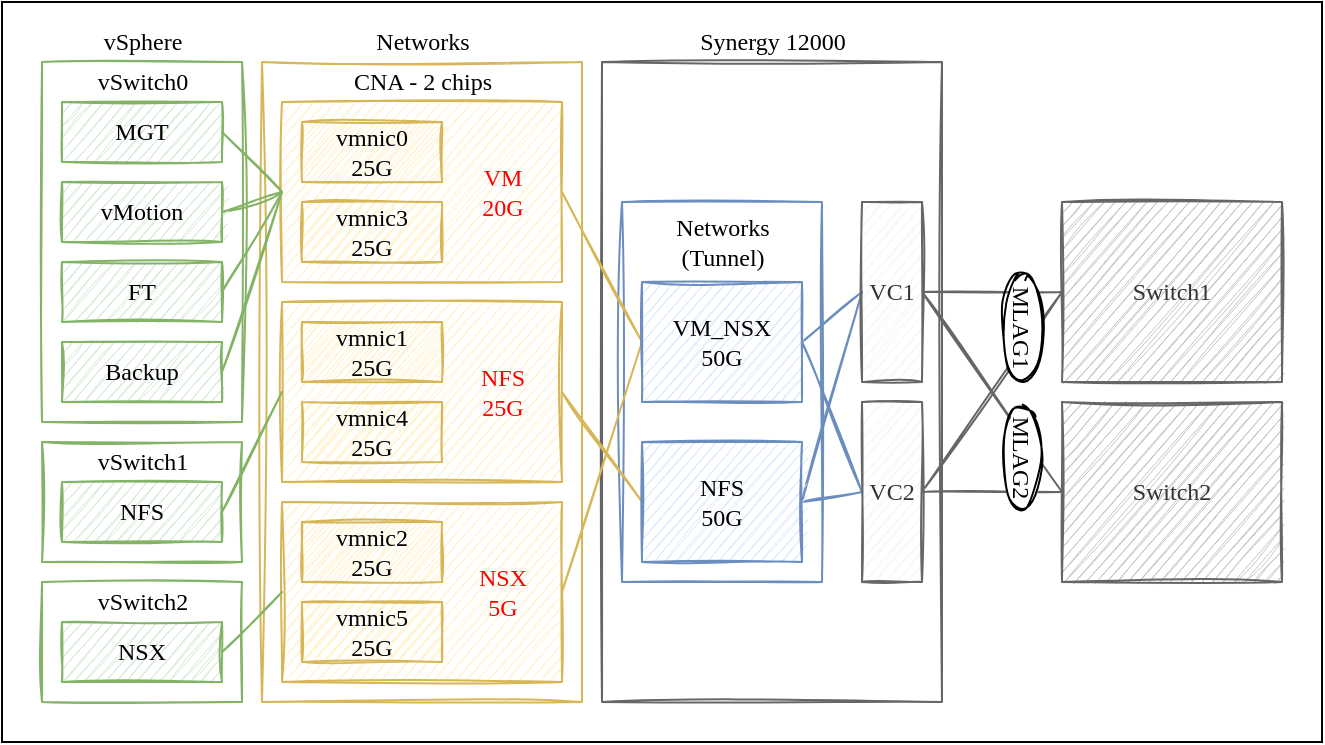 <mxfile version="15.8.6" type="github">
  <diagram id="8WjpjRhoSgxoVWKSzdAx" name="Page-1">
    <mxGraphModel dx="782" dy="716" grid="1" gridSize="10" guides="1" tooltips="1" connect="1" arrows="1" fold="1" page="1" pageScale="1" pageWidth="850" pageHeight="1100" math="0" shadow="0">
      <root>
        <mxCell id="0" />
        <mxCell id="1" parent="0" />
        <mxCell id="rObYeSCpx5tgW8fG9xQo-66" value="" style="rounded=0;whiteSpace=wrap;html=1;shadow=0;sketch=0;fillStyle=auto;fontFamily=Comic Sans MS;" vertex="1" parent="1">
          <mxGeometry x="20" y="30" width="660" height="370" as="geometry" />
        </mxCell>
        <mxCell id="rObYeSCpx5tgW8fG9xQo-18" value="" style="rounded=0;whiteSpace=wrap;html=1;sketch=1;fillColor=none;strokeColor=#666666;fontColor=#333333;fontFamily=Comic Sans MS;" vertex="1" parent="1">
          <mxGeometry x="320" y="60" width="170" height="320" as="geometry" />
        </mxCell>
        <mxCell id="rObYeSCpx5tgW8fG9xQo-51" value="" style="rounded=0;whiteSpace=wrap;html=1;sketch=1;fillColor=none;strokeColor=#6c8ebf;fontFamily=Comic Sans MS;" vertex="1" parent="1">
          <mxGeometry x="330" y="130" width="100" height="190" as="geometry" />
        </mxCell>
        <mxCell id="rObYeSCpx5tgW8fG9xQo-19" value="" style="rounded=0;whiteSpace=wrap;html=1;sketch=1;fillColor=none;strokeColor=#82b366;fontFamily=Comic Sans MS;" vertex="1" parent="1">
          <mxGeometry x="40" y="60" width="100" height="180" as="geometry" />
        </mxCell>
        <mxCell id="rObYeSCpx5tgW8fG9xQo-17" value="" style="rounded=0;whiteSpace=wrap;html=1;sketch=1;fillColor=none;strokeColor=#d6b656;fontFamily=Comic Sans MS;" vertex="1" parent="1">
          <mxGeometry x="150" y="60" width="160" height="320" as="geometry" />
        </mxCell>
        <mxCell id="rObYeSCpx5tgW8fG9xQo-14" style="edgeStyle=none;rounded=0;sketch=1;orthogonalLoop=1;jettySize=auto;html=1;exitX=1;exitY=0.5;exitDx=0;exitDy=0;entryX=0;entryY=0.5;entryDx=0;entryDy=0;endArrow=none;endFill=0;fillColor=#fff2cc;strokeColor=#d6b656;fontFamily=Comic Sans MS;" edge="1" parent="1" source="rObYeSCpx5tgW8fG9xQo-1" target="rObYeSCpx5tgW8fG9xQo-12">
          <mxGeometry relative="1" as="geometry" />
        </mxCell>
        <mxCell id="rObYeSCpx5tgW8fG9xQo-1" value="&lt;blockquote&gt;&lt;br&gt;&lt;/blockquote&gt;" style="rounded=0;whiteSpace=wrap;html=1;fillColor=#fff2cc;strokeColor=#d6b656;sketch=1;align=center;fontFamily=Comic Sans MS;" vertex="1" parent="1">
          <mxGeometry x="160" y="80" width="140" height="90" as="geometry" />
        </mxCell>
        <mxCell id="rObYeSCpx5tgW8fG9xQo-16" style="edgeStyle=none;rounded=0;sketch=1;orthogonalLoop=1;jettySize=auto;html=1;exitX=1;exitY=0.5;exitDx=0;exitDy=0;entryX=0;entryY=0.5;entryDx=0;entryDy=0;endArrow=none;endFill=0;fillColor=#fff2cc;strokeColor=#d6b656;fontFamily=Comic Sans MS;" edge="1" parent="1" source="rObYeSCpx5tgW8fG9xQo-2" target="rObYeSCpx5tgW8fG9xQo-13">
          <mxGeometry relative="1" as="geometry" />
        </mxCell>
        <mxCell id="rObYeSCpx5tgW8fG9xQo-2" value="&lt;div&gt;&lt;br&gt;&lt;/div&gt;&lt;div&gt;&lt;br&gt;&lt;/div&gt;" style="rounded=0;whiteSpace=wrap;html=1;fillColor=#fff2cc;strokeColor=#d6b656;sketch=1;fontFamily=Comic Sans MS;" vertex="1" parent="1">
          <mxGeometry x="160" y="180" width="140" height="90" as="geometry" />
        </mxCell>
        <mxCell id="rObYeSCpx5tgW8fG9xQo-15" style="edgeStyle=none;rounded=0;sketch=1;orthogonalLoop=1;jettySize=auto;html=1;exitX=1;exitY=0.5;exitDx=0;exitDy=0;endArrow=none;endFill=0;fillColor=#fff2cc;strokeColor=#d6b656;entryX=0;entryY=0.5;entryDx=0;entryDy=0;fontFamily=Comic Sans MS;" edge="1" parent="1" source="rObYeSCpx5tgW8fG9xQo-3" target="rObYeSCpx5tgW8fG9xQo-12">
          <mxGeometry relative="1" as="geometry">
            <mxPoint x="280" y="200" as="targetPoint" />
          </mxGeometry>
        </mxCell>
        <mxCell id="rObYeSCpx5tgW8fG9xQo-3" value="" style="rounded=0;whiteSpace=wrap;html=1;fillColor=#fff2cc;strokeColor=#d6b656;sketch=1;fontFamily=Comic Sans MS;" vertex="1" parent="1">
          <mxGeometry x="160" y="280" width="140" height="90" as="geometry" />
        </mxCell>
        <mxCell id="rObYeSCpx5tgW8fG9xQo-7" style="rounded=0;orthogonalLoop=1;jettySize=auto;html=1;exitX=1;exitY=0.5;exitDx=0;exitDy=0;entryX=0;entryY=0.5;entryDx=0;entryDy=0;endArrow=none;endFill=0;sketch=1;fillColor=#d5e8d4;strokeColor=#82b366;fontFamily=Comic Sans MS;" edge="1" parent="1" source="rObYeSCpx5tgW8fG9xQo-4" target="rObYeSCpx5tgW8fG9xQo-1">
          <mxGeometry relative="1" as="geometry">
            <mxPoint x="170" y="150" as="targetPoint" />
          </mxGeometry>
        </mxCell>
        <mxCell id="rObYeSCpx5tgW8fG9xQo-4" value="&lt;div&gt;MGT&lt;/div&gt;" style="rounded=0;whiteSpace=wrap;html=1;fillColor=#d5e8d4;strokeColor=#82b366;sketch=1;fontFamily=Comic Sans MS;" vertex="1" parent="1">
          <mxGeometry x="50" y="80" width="80" height="30" as="geometry" />
        </mxCell>
        <mxCell id="rObYeSCpx5tgW8fG9xQo-8" style="edgeStyle=none;rounded=0;orthogonalLoop=1;jettySize=auto;html=1;entryX=0;entryY=0.5;entryDx=0;entryDy=0;endArrow=none;endFill=0;sketch=1;fillColor=#d5e8d4;strokeColor=#82b366;exitX=1;exitY=0.5;exitDx=0;exitDy=0;fontFamily=Comic Sans MS;" edge="1" parent="1" source="rObYeSCpx5tgW8fG9xQo-5" target="rObYeSCpx5tgW8fG9xQo-1">
          <mxGeometry relative="1" as="geometry">
            <mxPoint x="170" y="150" as="targetPoint" />
          </mxGeometry>
        </mxCell>
        <mxCell id="rObYeSCpx5tgW8fG9xQo-5" value="vMotion" style="rounded=0;whiteSpace=wrap;html=1;fillColor=#d5e8d4;strokeColor=#82b366;sketch=1;fontFamily=Comic Sans MS;" vertex="1" parent="1">
          <mxGeometry x="50" y="120" width="80" height="30" as="geometry" />
        </mxCell>
        <mxCell id="rObYeSCpx5tgW8fG9xQo-11" style="edgeStyle=none;rounded=0;orthogonalLoop=1;jettySize=auto;html=1;exitX=1;exitY=0.5;exitDx=0;exitDy=0;endArrow=none;endFill=0;sketch=1;fillColor=#d5e8d4;strokeColor=#82b366;entryX=0;entryY=0.5;entryDx=0;entryDy=0;fontFamily=Comic Sans MS;" edge="1" parent="1" source="rObYeSCpx5tgW8fG9xQo-6" target="rObYeSCpx5tgW8fG9xQo-1">
          <mxGeometry relative="1" as="geometry">
            <mxPoint x="170" y="150" as="targetPoint" />
          </mxGeometry>
        </mxCell>
        <mxCell id="rObYeSCpx5tgW8fG9xQo-6" value="FT" style="rounded=0;whiteSpace=wrap;html=1;fillColor=#d5e8d4;strokeColor=#82b366;sketch=1;fontFamily=Comic Sans MS;" vertex="1" parent="1">
          <mxGeometry x="50" y="160" width="80" height="30" as="geometry" />
        </mxCell>
        <mxCell id="rObYeSCpx5tgW8fG9xQo-22" style="edgeStyle=none;rounded=0;sketch=1;orthogonalLoop=1;jettySize=auto;html=1;exitX=1;exitY=0.5;exitDx=0;exitDy=0;entryX=0;entryY=0.5;entryDx=0;entryDy=0;endArrow=none;endFill=0;fillColor=#dae8fc;strokeColor=#6c8ebf;fontFamily=Comic Sans MS;" edge="1" parent="1" source="rObYeSCpx5tgW8fG9xQo-12" target="rObYeSCpx5tgW8fG9xQo-20">
          <mxGeometry relative="1" as="geometry" />
        </mxCell>
        <mxCell id="rObYeSCpx5tgW8fG9xQo-24" style="edgeStyle=none;rounded=0;sketch=1;orthogonalLoop=1;jettySize=auto;html=1;exitX=1;exitY=0.5;exitDx=0;exitDy=0;entryX=0;entryY=0.5;entryDx=0;entryDy=0;endArrow=none;endFill=0;fillColor=#dae8fc;strokeColor=#6c8ebf;fontFamily=Comic Sans MS;" edge="1" parent="1" source="rObYeSCpx5tgW8fG9xQo-12" target="rObYeSCpx5tgW8fG9xQo-21">
          <mxGeometry relative="1" as="geometry" />
        </mxCell>
        <mxCell id="rObYeSCpx5tgW8fG9xQo-12" value="&lt;div&gt;VM_NSX&lt;/div&gt;&lt;div&gt;50G&lt;/div&gt;" style="rounded=0;whiteSpace=wrap;html=1;fillColor=#dae8fc;strokeColor=#6c8ebf;sketch=1;fontFamily=Comic Sans MS;" vertex="1" parent="1">
          <mxGeometry x="340" y="170" width="80" height="60" as="geometry" />
        </mxCell>
        <mxCell id="rObYeSCpx5tgW8fG9xQo-23" style="edgeStyle=none;rounded=0;sketch=1;orthogonalLoop=1;jettySize=auto;html=1;exitX=1;exitY=0.5;exitDx=0;exitDy=0;endArrow=none;endFill=0;entryX=0;entryY=0.5;entryDx=0;entryDy=0;fillColor=#dae8fc;strokeColor=#6c8ebf;fontFamily=Comic Sans MS;" edge="1" parent="1" source="rObYeSCpx5tgW8fG9xQo-13" target="rObYeSCpx5tgW8fG9xQo-20">
          <mxGeometry relative="1" as="geometry">
            <mxPoint x="460" y="170" as="targetPoint" />
          </mxGeometry>
        </mxCell>
        <mxCell id="rObYeSCpx5tgW8fG9xQo-25" style="edgeStyle=none;rounded=0;sketch=1;orthogonalLoop=1;jettySize=auto;html=1;exitX=1;exitY=0.5;exitDx=0;exitDy=0;endArrow=none;endFill=0;entryX=0;entryY=0.5;entryDx=0;entryDy=0;fillColor=#dae8fc;strokeColor=#6c8ebf;fontFamily=Comic Sans MS;" edge="1" parent="1" source="rObYeSCpx5tgW8fG9xQo-13" target="rObYeSCpx5tgW8fG9xQo-21">
          <mxGeometry relative="1" as="geometry">
            <mxPoint x="460" y="270.0" as="targetPoint" />
          </mxGeometry>
        </mxCell>
        <mxCell id="rObYeSCpx5tgW8fG9xQo-13" value="&lt;div&gt;NFS&lt;/div&gt;&lt;div&gt;50G&lt;br&gt;&lt;/div&gt;" style="rounded=0;whiteSpace=wrap;html=1;fillColor=#dae8fc;strokeColor=#6c8ebf;sketch=1;fontFamily=Comic Sans MS;" vertex="1" parent="1">
          <mxGeometry x="340" y="250" width="80" height="60" as="geometry" />
        </mxCell>
        <mxCell id="rObYeSCpx5tgW8fG9xQo-57" style="edgeStyle=none;rounded=0;sketch=1;orthogonalLoop=1;jettySize=auto;html=1;exitX=1;exitY=0.5;exitDx=0;exitDy=0;entryX=0;entryY=0.5;entryDx=0;entryDy=0;fontFamily=Comic Sans MS;fontColor=#FF0000;endArrow=none;endFill=0;fillColor=#f5f5f5;strokeColor=#666666;" edge="1" parent="1" source="rObYeSCpx5tgW8fG9xQo-20" target="rObYeSCpx5tgW8fG9xQo-55">
          <mxGeometry relative="1" as="geometry" />
        </mxCell>
        <mxCell id="rObYeSCpx5tgW8fG9xQo-59" style="edgeStyle=none;rounded=0;sketch=1;orthogonalLoop=1;jettySize=auto;html=1;exitX=1;exitY=0.5;exitDx=0;exitDy=0;entryX=0;entryY=0.5;entryDx=0;entryDy=0;fontFamily=Comic Sans MS;fontColor=#FF0000;endArrow=none;endFill=0;fillColor=#f5f5f5;strokeColor=#666666;" edge="1" parent="1" source="rObYeSCpx5tgW8fG9xQo-20" target="rObYeSCpx5tgW8fG9xQo-56">
          <mxGeometry relative="1" as="geometry" />
        </mxCell>
        <mxCell id="rObYeSCpx5tgW8fG9xQo-20" value="VC1" style="rounded=0;whiteSpace=wrap;html=1;sketch=1;fillColor=#f5f5f5;fontColor=#333333;strokeColor=#666666;fontFamily=Comic Sans MS;" vertex="1" parent="1">
          <mxGeometry x="450" y="130" width="30" height="90" as="geometry" />
        </mxCell>
        <mxCell id="rObYeSCpx5tgW8fG9xQo-58" style="edgeStyle=none;rounded=0;sketch=1;orthogonalLoop=1;jettySize=auto;html=1;entryX=0;entryY=0.5;entryDx=0;entryDy=0;fontFamily=Comic Sans MS;fontColor=#FF0000;endArrow=none;endFill=0;fillColor=#f5f5f5;strokeColor=#666666;" edge="1" parent="1" source="rObYeSCpx5tgW8fG9xQo-21" target="rObYeSCpx5tgW8fG9xQo-56">
          <mxGeometry relative="1" as="geometry" />
        </mxCell>
        <mxCell id="rObYeSCpx5tgW8fG9xQo-60" style="edgeStyle=none;rounded=0;sketch=1;orthogonalLoop=1;jettySize=auto;html=1;exitX=1;exitY=0.5;exitDx=0;exitDy=0;entryX=0;entryY=0.5;entryDx=0;entryDy=0;fontFamily=Comic Sans MS;fontColor=#FF0000;endArrow=none;endFill=0;fillColor=#f5f5f5;strokeColor=#666666;" edge="1" parent="1" source="rObYeSCpx5tgW8fG9xQo-21" target="rObYeSCpx5tgW8fG9xQo-55">
          <mxGeometry relative="1" as="geometry" />
        </mxCell>
        <mxCell id="rObYeSCpx5tgW8fG9xQo-21" value="&lt;div&gt;VC2&lt;/div&gt;" style="rounded=0;whiteSpace=wrap;html=1;sketch=1;fillColor=#f5f5f5;fontColor=#333333;strokeColor=#666666;fontFamily=Comic Sans MS;" vertex="1" parent="1">
          <mxGeometry x="450" y="230" width="30" height="90" as="geometry" />
        </mxCell>
        <mxCell id="rObYeSCpx5tgW8fG9xQo-26" value="" style="rounded=0;whiteSpace=wrap;html=1;sketch=1;fillColor=none;strokeColor=#82b366;fontFamily=Comic Sans MS;" vertex="1" parent="1">
          <mxGeometry x="40" y="250" width="100" height="60" as="geometry" />
        </mxCell>
        <mxCell id="rObYeSCpx5tgW8fG9xQo-32" style="edgeStyle=none;rounded=0;sketch=1;orthogonalLoop=1;jettySize=auto;html=1;exitX=1;exitY=0.5;exitDx=0;exitDy=0;entryX=0;entryY=0.5;entryDx=0;entryDy=0;endArrow=none;endFill=0;fillColor=#d5e8d4;strokeColor=#82b366;fontFamily=Comic Sans MS;" edge="1" parent="1" source="rObYeSCpx5tgW8fG9xQo-27" target="rObYeSCpx5tgW8fG9xQo-2">
          <mxGeometry relative="1" as="geometry" />
        </mxCell>
        <mxCell id="rObYeSCpx5tgW8fG9xQo-27" value="NFS" style="rounded=0;whiteSpace=wrap;html=1;fillColor=#d5e8d4;strokeColor=#82b366;sketch=1;fontFamily=Comic Sans MS;" vertex="1" parent="1">
          <mxGeometry x="50" y="270" width="80" height="30" as="geometry" />
        </mxCell>
        <mxCell id="rObYeSCpx5tgW8fG9xQo-28" value="" style="rounded=0;whiteSpace=wrap;html=1;sketch=1;fillColor=none;strokeColor=#82b366;fontFamily=Comic Sans MS;" vertex="1" parent="1">
          <mxGeometry x="40" y="320" width="100" height="60" as="geometry" />
        </mxCell>
        <mxCell id="rObYeSCpx5tgW8fG9xQo-33" style="edgeStyle=none;rounded=0;sketch=1;orthogonalLoop=1;jettySize=auto;html=1;exitX=1;exitY=0.5;exitDx=0;exitDy=0;entryX=0;entryY=0.5;entryDx=0;entryDy=0;endArrow=none;endFill=0;fillColor=#d5e8d4;strokeColor=#82b366;fontFamily=Comic Sans MS;" edge="1" parent="1" source="rObYeSCpx5tgW8fG9xQo-29" target="rObYeSCpx5tgW8fG9xQo-3">
          <mxGeometry relative="1" as="geometry" />
        </mxCell>
        <mxCell id="rObYeSCpx5tgW8fG9xQo-29" value="&lt;div&gt;NSX&lt;/div&gt;" style="rounded=0;whiteSpace=wrap;html=1;fillColor=#d5e8d4;strokeColor=#82b366;sketch=1;fontFamily=Comic Sans MS;" vertex="1" parent="1">
          <mxGeometry x="50" y="340" width="80" height="30" as="geometry" />
        </mxCell>
        <mxCell id="rObYeSCpx5tgW8fG9xQo-31" style="edgeStyle=none;rounded=0;sketch=1;orthogonalLoop=1;jettySize=auto;html=1;exitX=1;exitY=0.5;exitDx=0;exitDy=0;endArrow=none;endFill=0;fillColor=#d5e8d4;strokeColor=#82b366;entryX=0;entryY=0.5;entryDx=0;entryDy=0;fontFamily=Comic Sans MS;" edge="1" parent="1" source="rObYeSCpx5tgW8fG9xQo-30" target="rObYeSCpx5tgW8fG9xQo-1">
          <mxGeometry relative="1" as="geometry">
            <mxPoint x="170" y="150" as="targetPoint" />
          </mxGeometry>
        </mxCell>
        <mxCell id="rObYeSCpx5tgW8fG9xQo-30" value="&lt;div&gt;Backup&lt;/div&gt;" style="rounded=0;whiteSpace=wrap;html=1;fillColor=#d5e8d4;strokeColor=#82b366;sketch=1;fontFamily=Comic Sans MS;" vertex="1" parent="1">
          <mxGeometry x="50" y="200" width="80" height="30" as="geometry" />
        </mxCell>
        <mxCell id="rObYeSCpx5tgW8fG9xQo-34" value="vSwitch0" style="text;html=1;align=center;verticalAlign=middle;resizable=0;points=[];autosize=1;strokeColor=none;fillColor=none;sketch=1;fontFamily=Comic Sans MS;" vertex="1" parent="1">
          <mxGeometry x="55" y="60" width="70" height="20" as="geometry" />
        </mxCell>
        <mxCell id="rObYeSCpx5tgW8fG9xQo-35" value="&lt;div&gt;vSwitch1&lt;/div&gt;" style="text;html=1;align=center;verticalAlign=middle;resizable=0;points=[];autosize=1;strokeColor=none;fillColor=none;sketch=1;fontFamily=Comic Sans MS;" vertex="1" parent="1">
          <mxGeometry x="55" y="250" width="70" height="20" as="geometry" />
        </mxCell>
        <mxCell id="rObYeSCpx5tgW8fG9xQo-36" value="&lt;div&gt;vSwitch2&lt;/div&gt;" style="text;html=1;align=center;verticalAlign=middle;resizable=0;points=[];autosize=1;strokeColor=none;fillColor=none;sketch=1;fontFamily=Comic Sans MS;" vertex="1" parent="1">
          <mxGeometry x="55" y="320" width="70" height="20" as="geometry" />
        </mxCell>
        <mxCell id="rObYeSCpx5tgW8fG9xQo-37" value="&lt;div&gt;CNA - 2 chips&lt;/div&gt;" style="text;html=1;align=center;verticalAlign=middle;resizable=0;points=[];autosize=1;strokeColor=none;fillColor=none;sketch=1;fontFamily=Comic Sans MS;" vertex="1" parent="1">
          <mxGeometry x="185" y="60" width="90" height="20" as="geometry" />
        </mxCell>
        <mxCell id="rObYeSCpx5tgW8fG9xQo-38" value="&lt;div&gt;Networks&lt;/div&gt;&lt;div&gt;(Tunnel)&lt;/div&gt;" style="text;html=1;align=center;verticalAlign=middle;resizable=0;points=[];autosize=1;strokeColor=none;fillColor=none;sketch=1;fontFamily=Comic Sans MS;" vertex="1" parent="1">
          <mxGeometry x="345" y="135" width="70" height="30" as="geometry" />
        </mxCell>
        <mxCell id="rObYeSCpx5tgW8fG9xQo-39" value="&lt;div&gt;vmnic0&lt;/div&gt;25G" style="rounded=0;whiteSpace=wrap;html=1;fillColor=#fff2cc;strokeColor=#d6b656;sketch=1;fillStyle=auto;fontFamily=Comic Sans MS;" vertex="1" parent="1">
          <mxGeometry x="170" y="90" width="70" height="30" as="geometry" />
        </mxCell>
        <mxCell id="rObYeSCpx5tgW8fG9xQo-41" value="&lt;div&gt;VM&lt;/div&gt;&lt;div&gt;20G&lt;/div&gt;" style="text;html=1;align=center;verticalAlign=middle;resizable=0;points=[];autosize=1;strokeColor=none;fillColor=none;sketch=1;fontFamily=Comic Sans MS;fontColor=#FF0000;" vertex="1" parent="1">
          <mxGeometry x="250" y="110" width="40" height="30" as="geometry" />
        </mxCell>
        <mxCell id="rObYeSCpx5tgW8fG9xQo-42" value="&lt;div&gt;NFS&lt;br&gt;&lt;/div&gt;&lt;div&gt;25G&lt;/div&gt;" style="text;html=1;align=center;verticalAlign=middle;resizable=0;points=[];autosize=1;strokeColor=none;fillColor=none;sketch=1;fontFamily=Comic Sans MS;fontColor=#FF0000;" vertex="1" parent="1">
          <mxGeometry x="250" y="210" width="40" height="30" as="geometry" />
        </mxCell>
        <mxCell id="rObYeSCpx5tgW8fG9xQo-43" value="&lt;div&gt;NSX&lt;br&gt;&lt;/div&gt;&lt;div&gt;5G&lt;/div&gt;" style="text;html=1;align=center;verticalAlign=middle;resizable=0;points=[];autosize=1;strokeColor=none;fillColor=none;sketch=1;fontFamily=Comic Sans MS;fontColor=#FF0000;" vertex="1" parent="1">
          <mxGeometry x="250" y="310" width="40" height="30" as="geometry" />
        </mxCell>
        <mxCell id="rObYeSCpx5tgW8fG9xQo-45" value="&lt;div&gt;vmnic3&lt;/div&gt;25G" style="rounded=0;whiteSpace=wrap;html=1;fillColor=#fff2cc;strokeColor=#d6b656;sketch=1;fillStyle=hachure;fontFamily=Comic Sans MS;" vertex="1" parent="1">
          <mxGeometry x="170" y="130" width="70" height="30" as="geometry" />
        </mxCell>
        <mxCell id="rObYeSCpx5tgW8fG9xQo-46" value="&lt;div&gt;vmnic1&lt;/div&gt;&lt;div&gt;25G&lt;br&gt;&lt;/div&gt;" style="rounded=0;whiteSpace=wrap;html=1;fillColor=#fff2cc;strokeColor=#d6b656;sketch=1;fontFamily=Comic Sans MS;" vertex="1" parent="1">
          <mxGeometry x="170" y="190" width="70" height="30" as="geometry" />
        </mxCell>
        <mxCell id="rObYeSCpx5tgW8fG9xQo-47" value="&lt;div&gt;vmnic4&lt;/div&gt;25G" style="rounded=0;whiteSpace=wrap;html=1;fillColor=#fff2cc;strokeColor=#d6b656;sketch=1;fontFamily=Comic Sans MS;" vertex="1" parent="1">
          <mxGeometry x="170" y="230" width="70" height="30" as="geometry" />
        </mxCell>
        <mxCell id="rObYeSCpx5tgW8fG9xQo-48" value="&lt;div&gt;vmnic2&lt;/div&gt;25G" style="rounded=0;whiteSpace=wrap;html=1;fillColor=#fff2cc;strokeColor=#d6b656;sketch=1;fontFamily=Comic Sans MS;" vertex="1" parent="1">
          <mxGeometry x="170" y="290" width="70" height="30" as="geometry" />
        </mxCell>
        <mxCell id="rObYeSCpx5tgW8fG9xQo-49" value="&lt;div&gt;vmnic5&lt;/div&gt;&lt;div&gt;25G&lt;br&gt;&lt;/div&gt;" style="rounded=0;whiteSpace=wrap;html=1;fillColor=#fff2cc;strokeColor=#d6b656;sketch=1;fontFamily=Comic Sans MS;" vertex="1" parent="1">
          <mxGeometry x="170" y="330" width="70" height="30" as="geometry" />
        </mxCell>
        <mxCell id="rObYeSCpx5tgW8fG9xQo-52" value="&lt;div&gt;Synergy 12000&lt;/div&gt;" style="text;html=1;align=center;verticalAlign=middle;resizable=0;points=[];autosize=1;strokeColor=none;fillColor=none;sketch=1;fontFamily=Comic Sans MS;" vertex="1" parent="1">
          <mxGeometry x="355" y="40" width="100" height="20" as="geometry" />
        </mxCell>
        <mxCell id="rObYeSCpx5tgW8fG9xQo-53" value="Networks" style="text;html=1;align=center;verticalAlign=middle;resizable=0;points=[];autosize=1;strokeColor=none;fillColor=none;sketch=1;fontFamily=Comic Sans MS;" vertex="1" parent="1">
          <mxGeometry x="195" y="40" width="70" height="20" as="geometry" />
        </mxCell>
        <mxCell id="rObYeSCpx5tgW8fG9xQo-54" value="vSphere" style="text;html=1;align=center;verticalAlign=middle;resizable=0;points=[];autosize=1;strokeColor=none;fillColor=none;sketch=1;fontFamily=Comic Sans MS;" vertex="1" parent="1">
          <mxGeometry x="60" y="40" width="60" height="20" as="geometry" />
        </mxCell>
        <mxCell id="rObYeSCpx5tgW8fG9xQo-55" value="Switch1" style="rounded=0;whiteSpace=wrap;html=1;sketch=1;fillColor=#C4C4C4;fontColor=#333333;strokeColor=#666666;fontFamily=Comic Sans MS;" vertex="1" parent="1">
          <mxGeometry x="550" y="130" width="110" height="90" as="geometry" />
        </mxCell>
        <mxCell id="rObYeSCpx5tgW8fG9xQo-56" value="Switch2" style="rounded=0;whiteSpace=wrap;html=1;sketch=1;fillColor=#C4C4C4;fontColor=#333333;strokeColor=#666666;fontFamily=Comic Sans MS;" vertex="1" parent="1">
          <mxGeometry x="550" y="230" width="110" height="90" as="geometry" />
        </mxCell>
        <mxCell id="rObYeSCpx5tgW8fG9xQo-61" value="" style="ellipse;whiteSpace=wrap;html=1;sketch=1;fillStyle=auto;fontFamily=Comic Sans MS;" vertex="1" parent="1">
          <mxGeometry x="520" y="165" width="20" height="55" as="geometry" />
        </mxCell>
        <mxCell id="rObYeSCpx5tgW8fG9xQo-62" value="" style="ellipse;whiteSpace=wrap;html=1;sketch=1;fillStyle=auto;fontFamily=Comic Sans MS;" vertex="1" parent="1">
          <mxGeometry x="520" y="230" width="20" height="55" as="geometry" />
        </mxCell>
        <mxCell id="rObYeSCpx5tgW8fG9xQo-64" value="MLAG1" style="text;html=1;align=center;verticalAlign=middle;resizable=0;points=[];autosize=1;strokeColor=none;fillColor=none;fontFamily=Comic Sans MS;fontColor=default;rotation=90;shadow=0;" vertex="1" parent="1">
          <mxGeometry x="500" y="182.5" width="60" height="20" as="geometry" />
        </mxCell>
        <mxCell id="rObYeSCpx5tgW8fG9xQo-65" value="MLAG2" style="text;html=1;align=center;verticalAlign=middle;resizable=0;points=[];autosize=1;strokeColor=none;fillColor=none;fontFamily=Comic Sans MS;fontColor=default;rotation=90;" vertex="1" parent="1">
          <mxGeometry x="500" y="247.5" width="60" height="20" as="geometry" />
        </mxCell>
      </root>
    </mxGraphModel>
  </diagram>
</mxfile>
